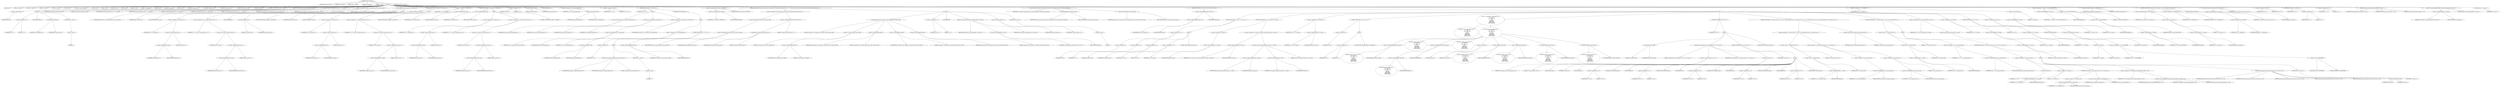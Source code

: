 digraph hostapd_notif_assoc {  
"1000122" [label = "(METHOD,hostapd_notif_assoc)" ]
"1000123" [label = "(PARAM,hostapd_data *hapd)" ]
"1000124" [label = "(PARAM,const u8 *addr)" ]
"1000125" [label = "(PARAM,const u8 *req_ies)" ]
"1000126" [label = "(PARAM,size_t req_ies_len)" ]
"1000127" [label = "(PARAM,int reassoc)" ]
"1000128" [label = "(BLOCK,,)" ]
"1000129" [label = "(LOCAL,v9: int)" ]
"1000130" [label = "(LOCAL,v10: const u8 *)" ]
"1000131" [label = "(LOCAL,v11: const u8 *)" ]
"1000132" [label = "(LOCAL,v12: sta_info *)" ]
"1000133" [label = "(LOCAL,v13: sta_info *)" ]
"1000134" [label = "(LOCAL,v14: int)" ]
"1000135" [label = "(LOCAL,v15: wpa_state_machine *)" ]
"1000136" [label = "(LOCAL,v16: int)" ]
"1000137" [label = "(LOCAL,v17: int)" ]
"1000138" [label = "(LOCAL,v18: u8 *)" ]
"1000139" [label = "(LOCAL,v19: int)" ]
"1000140" [label = "(LOCAL,v20: u32)" ]
"1000141" [label = "(LOCAL,v21: unsigned int)" ]
"1000142" [label = "(LOCAL,v22: int)" ]
"1000143" [label = "(LOCAL,v23: wpa_event)" ]
"1000144" [label = "(LOCAL,v24: int)" ]
"1000145" [label = "(LOCAL,fmt: unsigned __int8 *)" ]
"1000146" [label = "(LOCAL,fmta: unsigned __int8 *)" ]
"1000147" [label = "(LOCAL,fmtb: unsigned __int8 *)" ]
"1000148" [label = "(LOCAL,elems: ieee802_11_elems)" ]
"1000149" [label = "(LOCAL,buf: u8 [ 1064 ])" ]
"1000150" [label = "(CONTROL_STRUCTURE,if ( !addr ),if ( !addr ))" ]
"1000151" [label = "(<operator>.logicalNot,!addr)" ]
"1000152" [label = "(IDENTIFIER,addr,!addr)" ]
"1000153" [label = "(BLOCK,,)" ]
"1000154" [label = "(<operator>.assignment,v9 = 2)" ]
"1000155" [label = "(IDENTIFIER,v9,v9 = 2)" ]
"1000156" [label = "(LITERAL,2,v9 = 2)" ]
"1000157" [label = "(JUMP_TARGET,LABEL_26)" ]
"1000158" [label = "(wpa_printf,wpa_printf(v9, fmt))" ]
"1000159" [label = "(IDENTIFIER,v9,wpa_printf(v9, fmt))" ]
"1000160" [label = "(IDENTIFIER,fmt,wpa_printf(v9, fmt))" ]
"1000161" [label = "(RETURN,return -1;,return -1;)" ]
"1000162" [label = "(<operator>.minus,-1)" ]
"1000163" [label = "(LITERAL,1,-1)" ]
"1000164" [label = "(random_add_randomness,random_add_randomness(addr, 6u))" ]
"1000165" [label = "(IDENTIFIER,addr,random_add_randomness(addr, 6u))" ]
"1000166" [label = "(LITERAL,6u,random_add_randomness(addr, 6u))" ]
"1000167" [label = "(hostapd_logger,hostapd_logger(hapd, addr, 1u, 2, \"associated\"))" ]
"1000168" [label = "(IDENTIFIER,hapd,hostapd_logger(hapd, addr, 1u, 2, \"associated\"))" ]
"1000169" [label = "(IDENTIFIER,addr,hostapd_logger(hapd, addr, 1u, 2, \"associated\"))" ]
"1000170" [label = "(LITERAL,1u,hostapd_logger(hapd, addr, 1u, 2, \"associated\"))" ]
"1000171" [label = "(LITERAL,2,hostapd_logger(hapd, addr, 1u, 2, \"associated\"))" ]
"1000172" [label = "(LITERAL,\"associated\",hostapd_logger(hapd, addr, 1u, 2, \"associated\"))" ]
"1000173" [label = "(ieee802_11_parse_elems,ieee802_11_parse_elems(req_ies, req_ies_len, &elems, 0))" ]
"1000174" [label = "(IDENTIFIER,req_ies,ieee802_11_parse_elems(req_ies, req_ies_len, &elems, 0))" ]
"1000175" [label = "(IDENTIFIER,req_ies_len,ieee802_11_parse_elems(req_ies, req_ies_len, &elems, 0))" ]
"1000176" [label = "(<operator>.addressOf,&elems)" ]
"1000177" [label = "(IDENTIFIER,elems,ieee802_11_parse_elems(req_ies, req_ies_len, &elems, 0))" ]
"1000178" [label = "(LITERAL,0,ieee802_11_parse_elems(req_ies, req_ies_len, &elems, 0))" ]
"1000179" [label = "(CONTROL_STRUCTURE,if ( elems.wps_ie ),if ( elems.wps_ie ))" ]
"1000180" [label = "(<operator>.fieldAccess,elems.wps_ie)" ]
"1000181" [label = "(IDENTIFIER,elems,if ( elems.wps_ie ))" ]
"1000182" [label = "(FIELD_IDENTIFIER,wps_ie,wps_ie)" ]
"1000183" [label = "(BLOCK,,)" ]
"1000184" [label = "(<operator>.assignment,v10 = elems.wps_ie - 2)" ]
"1000185" [label = "(IDENTIFIER,v10,v10 = elems.wps_ie - 2)" ]
"1000186" [label = "(<operator>.subtraction,elems.wps_ie - 2)" ]
"1000187" [label = "(<operator>.fieldAccess,elems.wps_ie)" ]
"1000188" [label = "(IDENTIFIER,elems,elems.wps_ie - 2)" ]
"1000189" [label = "(FIELD_IDENTIFIER,wps_ie,wps_ie)" ]
"1000190" [label = "(LITERAL,2,elems.wps_ie - 2)" ]
"1000191" [label = "(<operator>.assignment,v11 = (const u8 *)(elems.wps_ie_len + 2))" ]
"1000192" [label = "(IDENTIFIER,v11,v11 = (const u8 *)(elems.wps_ie_len + 2))" ]
"1000193" [label = "(<operator>.cast,(const u8 *)(elems.wps_ie_len + 2))" ]
"1000194" [label = "(UNKNOWN,const u8 *,const u8 *)" ]
"1000195" [label = "(<operator>.addition,elems.wps_ie_len + 2)" ]
"1000196" [label = "(<operator>.fieldAccess,elems.wps_ie_len)" ]
"1000197" [label = "(IDENTIFIER,elems,elems.wps_ie_len + 2)" ]
"1000198" [label = "(FIELD_IDENTIFIER,wps_ie_len,wps_ie_len)" ]
"1000199" [label = "(LITERAL,2,elems.wps_ie_len + 2)" ]
"1000200" [label = "(JUMP_TARGET,LABEL_7)" ]
"1000201" [label = "(wpa_printf,wpa_printf(2, fmta))" ]
"1000202" [label = "(LITERAL,2,wpa_printf(2, fmta))" ]
"1000203" [label = "(IDENTIFIER,fmta,wpa_printf(2, fmta))" ]
"1000204" [label = "(CONTROL_STRUCTURE,goto LABEL_11;,goto LABEL_11;)" ]
"1000205" [label = "(CONTROL_STRUCTURE,if ( elems.rsn_ie ),if ( elems.rsn_ie ))" ]
"1000206" [label = "(<operator>.fieldAccess,elems.rsn_ie)" ]
"1000207" [label = "(IDENTIFIER,elems,if ( elems.rsn_ie ))" ]
"1000208" [label = "(FIELD_IDENTIFIER,rsn_ie,rsn_ie)" ]
"1000209" [label = "(BLOCK,,)" ]
"1000210" [label = "(<operator>.assignment,v10 = elems.rsn_ie - 2)" ]
"1000211" [label = "(IDENTIFIER,v10,v10 = elems.rsn_ie - 2)" ]
"1000212" [label = "(<operator>.subtraction,elems.rsn_ie - 2)" ]
"1000213" [label = "(<operator>.fieldAccess,elems.rsn_ie)" ]
"1000214" [label = "(IDENTIFIER,elems,elems.rsn_ie - 2)" ]
"1000215" [label = "(FIELD_IDENTIFIER,rsn_ie,rsn_ie)" ]
"1000216" [label = "(LITERAL,2,elems.rsn_ie - 2)" ]
"1000217" [label = "(<operator>.assignment,v11 = (const u8 *)(elems.rsn_ie_len + 2))" ]
"1000218" [label = "(IDENTIFIER,v11,v11 = (const u8 *)(elems.rsn_ie_len + 2))" ]
"1000219" [label = "(<operator>.cast,(const u8 *)(elems.rsn_ie_len + 2))" ]
"1000220" [label = "(UNKNOWN,const u8 *,const u8 *)" ]
"1000221" [label = "(<operator>.addition,elems.rsn_ie_len + 2)" ]
"1000222" [label = "(<operator>.fieldAccess,elems.rsn_ie_len)" ]
"1000223" [label = "(IDENTIFIER,elems,elems.rsn_ie_len + 2)" ]
"1000224" [label = "(FIELD_IDENTIFIER,rsn_ie_len,rsn_ie_len)" ]
"1000225" [label = "(LITERAL,2,elems.rsn_ie_len + 2)" ]
"1000226" [label = "(CONTROL_STRUCTURE,goto LABEL_7;,goto LABEL_7;)" ]
"1000227" [label = "(<operator>.assignment,v11 = elems.wpa_ie)" ]
"1000228" [label = "(IDENTIFIER,v11,v11 = elems.wpa_ie)" ]
"1000229" [label = "(<operator>.fieldAccess,elems.wpa_ie)" ]
"1000230" [label = "(IDENTIFIER,elems,v11 = elems.wpa_ie)" ]
"1000231" [label = "(FIELD_IDENTIFIER,wpa_ie,wpa_ie)" ]
"1000232" [label = "(CONTROL_STRUCTURE,if ( elems.wpa_ie ),if ( elems.wpa_ie ))" ]
"1000233" [label = "(<operator>.fieldAccess,elems.wpa_ie)" ]
"1000234" [label = "(IDENTIFIER,elems,if ( elems.wpa_ie ))" ]
"1000235" [label = "(FIELD_IDENTIFIER,wpa_ie,wpa_ie)" ]
"1000236" [label = "(BLOCK,,)" ]
"1000237" [label = "(<operator>.assignment,v10 = elems.wpa_ie - 2)" ]
"1000238" [label = "(IDENTIFIER,v10,v10 = elems.wpa_ie - 2)" ]
"1000239" [label = "(<operator>.subtraction,elems.wpa_ie - 2)" ]
"1000240" [label = "(<operator>.fieldAccess,elems.wpa_ie)" ]
"1000241" [label = "(IDENTIFIER,elems,elems.wpa_ie - 2)" ]
"1000242" [label = "(FIELD_IDENTIFIER,wpa_ie,wpa_ie)" ]
"1000243" [label = "(LITERAL,2,elems.wpa_ie - 2)" ]
"1000244" [label = "(<operator>.assignment,v11 = (const u8 *)(elems.wpa_ie_len + 2))" ]
"1000245" [label = "(IDENTIFIER,v11,v11 = (const u8 *)(elems.wpa_ie_len + 2))" ]
"1000246" [label = "(<operator>.cast,(const u8 *)(elems.wpa_ie_len + 2))" ]
"1000247" [label = "(UNKNOWN,const u8 *,const u8 *)" ]
"1000248" [label = "(<operator>.addition,elems.wpa_ie_len + 2)" ]
"1000249" [label = "(<operator>.fieldAccess,elems.wpa_ie_len)" ]
"1000250" [label = "(IDENTIFIER,elems,elems.wpa_ie_len + 2)" ]
"1000251" [label = "(FIELD_IDENTIFIER,wpa_ie_len,wpa_ie_len)" ]
"1000252" [label = "(LITERAL,2,elems.wpa_ie_len + 2)" ]
"1000253" [label = "(CONTROL_STRUCTURE,goto LABEL_7;,goto LABEL_7;)" ]
"1000254" [label = "(<operator>.assignment,v10 = 0)" ]
"1000255" [label = "(IDENTIFIER,v10,v10 = 0)" ]
"1000256" [label = "(LITERAL,0,v10 = 0)" ]
"1000257" [label = "(wpa_printf,wpa_printf(2, fmta))" ]
"1000258" [label = "(LITERAL,2,wpa_printf(2, fmta))" ]
"1000259" [label = "(IDENTIFIER,fmta,wpa_printf(2, fmta))" ]
"1000260" [label = "(JUMP_TARGET,LABEL_11)" ]
"1000261" [label = "(<operator>.assignment,v12 = ap_get_sta(hapd, addr))" ]
"1000262" [label = "(IDENTIFIER,v12,v12 = ap_get_sta(hapd, addr))" ]
"1000263" [label = "(ap_get_sta,ap_get_sta(hapd, addr))" ]
"1000264" [label = "(IDENTIFIER,hapd,ap_get_sta(hapd, addr))" ]
"1000265" [label = "(IDENTIFIER,addr,ap_get_sta(hapd, addr))" ]
"1000266" [label = "(<operator>.assignment,v13 = v12)" ]
"1000267" [label = "(IDENTIFIER,v13,v13 = v12)" ]
"1000268" [label = "(IDENTIFIER,v12,v13 = v12)" ]
"1000269" [label = "(CONTROL_STRUCTURE,if ( v12 ),if ( v12 ))" ]
"1000270" [label = "(IDENTIFIER,v12,if ( v12 ))" ]
"1000271" [label = "(BLOCK,,)" ]
"1000272" [label = "(ap_sta_no_session_timeout,ap_sta_no_session_timeout(hapd, v12))" ]
"1000273" [label = "(IDENTIFIER,hapd,ap_sta_no_session_timeout(hapd, v12))" ]
"1000274" [label = "(IDENTIFIER,v12,ap_sta_no_session_timeout(hapd, v12))" ]
"1000275" [label = "(accounting_sta_stop,accounting_sta_stop(hapd, v13))" ]
"1000276" [label = "(IDENTIFIER,hapd,accounting_sta_stop(hapd, v13))" ]
"1000277" [label = "(IDENTIFIER,v13,accounting_sta_stop(hapd, v13))" ]
"1000278" [label = "(<operator>.assignment,v13->timeout_next = STA_NULLFUNC)" ]
"1000279" [label = "(<operator>.indirectFieldAccess,v13->timeout_next)" ]
"1000280" [label = "(IDENTIFIER,v13,v13->timeout_next = STA_NULLFUNC)" ]
"1000281" [label = "(FIELD_IDENTIFIER,timeout_next,timeout_next)" ]
"1000282" [label = "(IDENTIFIER,STA_NULLFUNC,v13->timeout_next = STA_NULLFUNC)" ]
"1000283" [label = "(CONTROL_STRUCTURE,else,else)" ]
"1000284" [label = "(BLOCK,,)" ]
"1000285" [label = "(<operator>.assignment,v13 = ap_sta_add(hapd, addr))" ]
"1000286" [label = "(IDENTIFIER,v13,v13 = ap_sta_add(hapd, addr))" ]
"1000287" [label = "(ap_sta_add,ap_sta_add(hapd, addr))" ]
"1000288" [label = "(IDENTIFIER,hapd,ap_sta_add(hapd, addr))" ]
"1000289" [label = "(IDENTIFIER,addr,ap_sta_add(hapd, addr))" ]
"1000290" [label = "(CONTROL_STRUCTURE,if ( !v13 ),if ( !v13 ))" ]
"1000291" [label = "(<operator>.logicalNot,!v13)" ]
"1000292" [label = "(IDENTIFIER,v13,!v13)" ]
"1000293" [label = "(BLOCK,,)" ]
"1000294" [label = "(hostapd_drv_sta_disassoc,hostapd_drv_sta_disassoc(hapd, addr, 5))" ]
"1000295" [label = "(IDENTIFIER,hapd,hostapd_drv_sta_disassoc(hapd, addr, 5))" ]
"1000296" [label = "(IDENTIFIER,addr,hostapd_drv_sta_disassoc(hapd, addr, 5))" ]
"1000297" [label = "(LITERAL,5,hostapd_drv_sta_disassoc(hapd, addr, 5))" ]
"1000298" [label = "(RETURN,return -1;,return -1;)" ]
"1000299" [label = "(<operator>.minus,-1)" ]
"1000300" [label = "(LITERAL,1,-1)" ]
"1000301" [label = "(<operators>.assignmentAnd,v13->flags &= 0xFFFECFFF)" ]
"1000302" [label = "(<operator>.indirectFieldAccess,v13->flags)" ]
"1000303" [label = "(IDENTIFIER,v13,v13->flags &= 0xFFFECFFF)" ]
"1000304" [label = "(FIELD_IDENTIFIER,flags,flags)" ]
"1000305" [label = "(LITERAL,0xFFFECFFF,v13->flags &= 0xFFFECFFF)" ]
"1000306" [label = "(CONTROL_STRUCTURE,if ( !hapd->iface->drv_max_acl_mac_addrs && hostapd_check_acl(hapd, addr, 0) != 1 ),if ( !hapd->iface->drv_max_acl_mac_addrs && hostapd_check_acl(hapd, addr, 0) != 1 ))" ]
"1000307" [label = "(<operator>.logicalAnd,!hapd->iface->drv_max_acl_mac_addrs && hostapd_check_acl(hapd, addr, 0) != 1)" ]
"1000308" [label = "(<operator>.logicalNot,!hapd->iface->drv_max_acl_mac_addrs)" ]
"1000309" [label = "(<operator>.indirectFieldAccess,hapd->iface->drv_max_acl_mac_addrs)" ]
"1000310" [label = "(<operator>.indirectFieldAccess,hapd->iface)" ]
"1000311" [label = "(IDENTIFIER,hapd,!hapd->iface->drv_max_acl_mac_addrs)" ]
"1000312" [label = "(FIELD_IDENTIFIER,iface,iface)" ]
"1000313" [label = "(FIELD_IDENTIFIER,drv_max_acl_mac_addrs,drv_max_acl_mac_addrs)" ]
"1000314" [label = "(<operator>.notEquals,hostapd_check_acl(hapd, addr, 0) != 1)" ]
"1000315" [label = "(hostapd_check_acl,hostapd_check_acl(hapd, addr, 0))" ]
"1000316" [label = "(IDENTIFIER,hapd,hostapd_check_acl(hapd, addr, 0))" ]
"1000317" [label = "(IDENTIFIER,addr,hostapd_check_acl(hapd, addr, 0))" ]
"1000318" [label = "(LITERAL,0,hostapd_check_acl(hapd, addr, 0))" ]
"1000319" [label = "(LITERAL,1,hostapd_check_acl(hapd, addr, 0) != 1)" ]
"1000320" [label = "(BLOCK,,)" ]
"1000321" [label = "(wpa_printf,wpa_printf(3, (const unsigned __int8 *)addr[2], addr[3], addr[4], addr[5]))" ]
"1000322" [label = "(LITERAL,3,wpa_printf(3, (const unsigned __int8 *)addr[2], addr[3], addr[4], addr[5]))" ]
"1000323" [label = "(<operator>.cast,(const unsigned __int8 *)addr[2])" ]
"1000324" [label = "(UNKNOWN,const unsigned __int8 *,const unsigned __int8 *)" ]
"1000325" [label = "(<operator>.indirectIndexAccess,addr[2])" ]
"1000326" [label = "(IDENTIFIER,addr,(const unsigned __int8 *)addr[2])" ]
"1000327" [label = "(LITERAL,2,(const unsigned __int8 *)addr[2])" ]
"1000328" [label = "(<operator>.indirectIndexAccess,addr[3])" ]
"1000329" [label = "(IDENTIFIER,addr,wpa_printf(3, (const unsigned __int8 *)addr[2], addr[3], addr[4], addr[5]))" ]
"1000330" [label = "(LITERAL,3,wpa_printf(3, (const unsigned __int8 *)addr[2], addr[3], addr[4], addr[5]))" ]
"1000331" [label = "(<operator>.indirectIndexAccess,addr[4])" ]
"1000332" [label = "(IDENTIFIER,addr,wpa_printf(3, (const unsigned __int8 *)addr[2], addr[3], addr[4], addr[5]))" ]
"1000333" [label = "(LITERAL,4,wpa_printf(3, (const unsigned __int8 *)addr[2], addr[3], addr[4], addr[5]))" ]
"1000334" [label = "(<operator>.indirectIndexAccess,addr[5])" ]
"1000335" [label = "(IDENTIFIER,addr,wpa_printf(3, (const unsigned __int8 *)addr[2], addr[3], addr[4], addr[5]))" ]
"1000336" [label = "(LITERAL,5,wpa_printf(3, (const unsigned __int8 *)addr[2], addr[3], addr[4], addr[5]))" ]
"1000337" [label = "(<operator>.assignment,v14 = 1)" ]
"1000338" [label = "(IDENTIFIER,v14,v14 = 1)" ]
"1000339" [label = "(LITERAL,1,v14 = 1)" ]
"1000340" [label = "(JUMP_TARGET,fail)" ]
"1000341" [label = "(hostapd_drv_sta_disassoc,hostapd_drv_sta_disassoc(hapd, v13->addr, v14))" ]
"1000342" [label = "(IDENTIFIER,hapd,hostapd_drv_sta_disassoc(hapd, v13->addr, v14))" ]
"1000343" [label = "(<operator>.indirectFieldAccess,v13->addr)" ]
"1000344" [label = "(IDENTIFIER,v13,hostapd_drv_sta_disassoc(hapd, v13->addr, v14))" ]
"1000345" [label = "(FIELD_IDENTIFIER,addr,addr)" ]
"1000346" [label = "(IDENTIFIER,v14,hostapd_drv_sta_disassoc(hapd, v13->addr, v14))" ]
"1000347" [label = "(ap_free_sta,ap_free_sta(hapd, v13))" ]
"1000348" [label = "(IDENTIFIER,hapd,ap_free_sta(hapd, v13))" ]
"1000349" [label = "(IDENTIFIER,v13,ap_free_sta(hapd, v13))" ]
"1000350" [label = "(RETURN,return -1;,return -1;)" ]
"1000351" [label = "(<operator>.minus,-1)" ]
"1000352" [label = "(LITERAL,1,-1)" ]
"1000353" [label = "(ap_copy_sta_supp_op_classes,ap_copy_sta_supp_op_classes(v13, elems.supp_op_classes, elems.supp_op_classes_len))" ]
"1000354" [label = "(IDENTIFIER,v13,ap_copy_sta_supp_op_classes(v13, elems.supp_op_classes, elems.supp_op_classes_len))" ]
"1000355" [label = "(<operator>.fieldAccess,elems.supp_op_classes)" ]
"1000356" [label = "(IDENTIFIER,elems,ap_copy_sta_supp_op_classes(v13, elems.supp_op_classes, elems.supp_op_classes_len))" ]
"1000357" [label = "(FIELD_IDENTIFIER,supp_op_classes,supp_op_classes)" ]
"1000358" [label = "(<operator>.fieldAccess,elems.supp_op_classes_len)" ]
"1000359" [label = "(IDENTIFIER,elems,ap_copy_sta_supp_op_classes(v13, elems.supp_op_classes, elems.supp_op_classes_len))" ]
"1000360" [label = "(FIELD_IDENTIFIER,supp_op_classes_len,supp_op_classes_len)" ]
"1000361" [label = "(CONTROL_STRUCTURE,if ( hapd->conf->wpa ),if ( hapd->conf->wpa ))" ]
"1000362" [label = "(<operator>.indirectFieldAccess,hapd->conf->wpa)" ]
"1000363" [label = "(<operator>.indirectFieldAccess,hapd->conf)" ]
"1000364" [label = "(IDENTIFIER,hapd,if ( hapd->conf->wpa ))" ]
"1000365" [label = "(FIELD_IDENTIFIER,conf,conf)" ]
"1000366" [label = "(FIELD_IDENTIFIER,wpa,wpa)" ]
"1000367" [label = "(BLOCK,,)" ]
"1000368" [label = "(CONTROL_STRUCTURE,if ( !v10 || !v11 ),if ( !v10 || !v11 ))" ]
"1000369" [label = "(<operator>.logicalOr,!v10 || !v11)" ]
"1000370" [label = "(<operator>.logicalNot,!v10)" ]
"1000371" [label = "(IDENTIFIER,v10,!v10)" ]
"1000372" [label = "(<operator>.logicalNot,!v11)" ]
"1000373" [label = "(IDENTIFIER,v11,!v11)" ]
"1000374" [label = "(BLOCK,,)" ]
"1000375" [label = "(wpa_printf,wpa_printf(2, fmt))" ]
"1000376" [label = "(LITERAL,2,wpa_printf(2, fmt))" ]
"1000377" [label = "(IDENTIFIER,fmt,wpa_printf(2, fmt))" ]
"1000378" [label = "(<operator>.assignment,v14 = 13)" ]
"1000379" [label = "(IDENTIFIER,v14,v14 = 13)" ]
"1000380" [label = "(LITERAL,13,v14 = 13)" ]
"1000381" [label = "(CONTROL_STRUCTURE,goto fail;,goto fail;)" ]
"1000382" [label = "(CONTROL_STRUCTURE,if ( !v13->wpa_sm ),if ( !v13->wpa_sm ))" ]
"1000383" [label = "(<operator>.logicalNot,!v13->wpa_sm)" ]
"1000384" [label = "(<operator>.indirectFieldAccess,v13->wpa_sm)" ]
"1000385" [label = "(IDENTIFIER,v13,!v13->wpa_sm)" ]
"1000386" [label = "(FIELD_IDENTIFIER,wpa_sm,wpa_sm)" ]
"1000387" [label = "(<operator>.assignment,v13->wpa_sm = wpa_auth_sta_init(hapd->wpa_auth, v13->addr, 0))" ]
"1000388" [label = "(<operator>.indirectFieldAccess,v13->wpa_sm)" ]
"1000389" [label = "(IDENTIFIER,v13,v13->wpa_sm = wpa_auth_sta_init(hapd->wpa_auth, v13->addr, 0))" ]
"1000390" [label = "(FIELD_IDENTIFIER,wpa_sm,wpa_sm)" ]
"1000391" [label = "(wpa_auth_sta_init,wpa_auth_sta_init(hapd->wpa_auth, v13->addr, 0))" ]
"1000392" [label = "(<operator>.indirectFieldAccess,hapd->wpa_auth)" ]
"1000393" [label = "(IDENTIFIER,hapd,wpa_auth_sta_init(hapd->wpa_auth, v13->addr, 0))" ]
"1000394" [label = "(FIELD_IDENTIFIER,wpa_auth,wpa_auth)" ]
"1000395" [label = "(<operator>.indirectFieldAccess,v13->addr)" ]
"1000396" [label = "(IDENTIFIER,v13,wpa_auth_sta_init(hapd->wpa_auth, v13->addr, 0))" ]
"1000397" [label = "(FIELD_IDENTIFIER,addr,addr)" ]
"1000398" [label = "(LITERAL,0,wpa_auth_sta_init(hapd->wpa_auth, v13->addr, 0))" ]
"1000399" [label = "(<operator>.assignment,v15 = v13->wpa_sm)" ]
"1000400" [label = "(IDENTIFIER,v15,v15 = v13->wpa_sm)" ]
"1000401" [label = "(<operator>.indirectFieldAccess,v13->wpa_sm)" ]
"1000402" [label = "(IDENTIFIER,v13,v15 = v13->wpa_sm)" ]
"1000403" [label = "(FIELD_IDENTIFIER,wpa_sm,wpa_sm)" ]
"1000404" [label = "(CONTROL_STRUCTURE,if ( !v15 ),if ( !v15 ))" ]
"1000405" [label = "(<operator>.logicalNot,!v15)" ]
"1000406" [label = "(IDENTIFIER,v15,!v15)" ]
"1000407" [label = "(BLOCK,,)" ]
"1000408" [label = "(<operator>.assignment,v9 = 5)" ]
"1000409" [label = "(IDENTIFIER,v9,v9 = 5)" ]
"1000410" [label = "(LITERAL,5,v9 = 5)" ]
"1000411" [label = "(CONTROL_STRUCTURE,goto LABEL_26;,goto LABEL_26;)" ]
"1000412" [label = "(<operator>.assignment,v16 = wpa_validate_wpa_ie(\n            hapd->wpa_auth,\n            v15,\n            hapd->iface->freq,\n            v10,\n            (size_t)v11,\n            elems.mdie,\n            elems.mdie_len,\n            elems.owe_dh,\n            elems.owe_dh_len))" ]
"1000413" [label = "(IDENTIFIER,v16,v16 = wpa_validate_wpa_ie(\n            hapd->wpa_auth,\n            v15,\n            hapd->iface->freq,\n            v10,\n            (size_t)v11,\n            elems.mdie,\n            elems.mdie_len,\n            elems.owe_dh,\n            elems.owe_dh_len))" ]
"1000414" [label = "(wpa_validate_wpa_ie,wpa_validate_wpa_ie(\n            hapd->wpa_auth,\n            v15,\n            hapd->iface->freq,\n            v10,\n            (size_t)v11,\n            elems.mdie,\n            elems.mdie_len,\n            elems.owe_dh,\n            elems.owe_dh_len))" ]
"1000415" [label = "(<operator>.indirectFieldAccess,hapd->wpa_auth)" ]
"1000416" [label = "(IDENTIFIER,hapd,wpa_validate_wpa_ie(\n            hapd->wpa_auth,\n            v15,\n            hapd->iface->freq,\n            v10,\n            (size_t)v11,\n            elems.mdie,\n            elems.mdie_len,\n            elems.owe_dh,\n            elems.owe_dh_len))" ]
"1000417" [label = "(FIELD_IDENTIFIER,wpa_auth,wpa_auth)" ]
"1000418" [label = "(IDENTIFIER,v15,wpa_validate_wpa_ie(\n            hapd->wpa_auth,\n            v15,\n            hapd->iface->freq,\n            v10,\n            (size_t)v11,\n            elems.mdie,\n            elems.mdie_len,\n            elems.owe_dh,\n            elems.owe_dh_len))" ]
"1000419" [label = "(<operator>.indirectFieldAccess,hapd->iface->freq)" ]
"1000420" [label = "(<operator>.indirectFieldAccess,hapd->iface)" ]
"1000421" [label = "(IDENTIFIER,hapd,wpa_validate_wpa_ie(\n            hapd->wpa_auth,\n            v15,\n            hapd->iface->freq,\n            v10,\n            (size_t)v11,\n            elems.mdie,\n            elems.mdie_len,\n            elems.owe_dh,\n            elems.owe_dh_len))" ]
"1000422" [label = "(FIELD_IDENTIFIER,iface,iface)" ]
"1000423" [label = "(FIELD_IDENTIFIER,freq,freq)" ]
"1000424" [label = "(IDENTIFIER,v10,wpa_validate_wpa_ie(\n            hapd->wpa_auth,\n            v15,\n            hapd->iface->freq,\n            v10,\n            (size_t)v11,\n            elems.mdie,\n            elems.mdie_len,\n            elems.owe_dh,\n            elems.owe_dh_len))" ]
"1000425" [label = "(<operator>.cast,(size_t)v11)" ]
"1000426" [label = "(UNKNOWN,size_t,size_t)" ]
"1000427" [label = "(IDENTIFIER,v11,(size_t)v11)" ]
"1000428" [label = "(<operator>.fieldAccess,elems.mdie)" ]
"1000429" [label = "(IDENTIFIER,elems,wpa_validate_wpa_ie(\n            hapd->wpa_auth,\n            v15,\n            hapd->iface->freq,\n            v10,\n            (size_t)v11,\n            elems.mdie,\n            elems.mdie_len,\n            elems.owe_dh,\n            elems.owe_dh_len))" ]
"1000430" [label = "(FIELD_IDENTIFIER,mdie,mdie)" ]
"1000431" [label = "(<operator>.fieldAccess,elems.mdie_len)" ]
"1000432" [label = "(IDENTIFIER,elems,wpa_validate_wpa_ie(\n            hapd->wpa_auth,\n            v15,\n            hapd->iface->freq,\n            v10,\n            (size_t)v11,\n            elems.mdie,\n            elems.mdie_len,\n            elems.owe_dh,\n            elems.owe_dh_len))" ]
"1000433" [label = "(FIELD_IDENTIFIER,mdie_len,mdie_len)" ]
"1000434" [label = "(<operator>.fieldAccess,elems.owe_dh)" ]
"1000435" [label = "(IDENTIFIER,elems,wpa_validate_wpa_ie(\n            hapd->wpa_auth,\n            v15,\n            hapd->iface->freq,\n            v10,\n            (size_t)v11,\n            elems.mdie,\n            elems.mdie_len,\n            elems.owe_dh,\n            elems.owe_dh_len))" ]
"1000436" [label = "(FIELD_IDENTIFIER,owe_dh,owe_dh)" ]
"1000437" [label = "(<operator>.fieldAccess,elems.owe_dh_len)" ]
"1000438" [label = "(IDENTIFIER,elems,wpa_validate_wpa_ie(\n            hapd->wpa_auth,\n            v15,\n            hapd->iface->freq,\n            v10,\n            (size_t)v11,\n            elems.mdie,\n            elems.mdie_len,\n            elems.owe_dh,\n            elems.owe_dh_len))" ]
"1000439" [label = "(FIELD_IDENTIFIER,owe_dh_len,owe_dh_len)" ]
"1000440" [label = "(CONTROL_STRUCTURE,if ( v16 ),if ( v16 ))" ]
"1000441" [label = "(IDENTIFIER,v16,if ( v16 ))" ]
"1000442" [label = "(BLOCK,,)" ]
"1000443" [label = "(wpa_printf,wpa_printf(2, fmtb))" ]
"1000444" [label = "(LITERAL,2,wpa_printf(2, fmtb))" ]
"1000445" [label = "(IDENTIFIER,fmtb,wpa_printf(2, fmtb))" ]
"1000446" [label = "(wpa_hexdump,wpa_hexdump(2, (const unsigned __int8 *)\"IE\", v10, (size_t)v11))" ]
"1000447" [label = "(LITERAL,2,wpa_hexdump(2, (const unsigned __int8 *)\"IE\", v10, (size_t)v11))" ]
"1000448" [label = "(<operator>.cast,(const unsigned __int8 *)\"IE\")" ]
"1000449" [label = "(UNKNOWN,const unsigned __int8 *,const unsigned __int8 *)" ]
"1000450" [label = "(LITERAL,\"IE\",(const unsigned __int8 *)\"IE\")" ]
"1000451" [label = "(IDENTIFIER,v10,wpa_hexdump(2, (const unsigned __int8 *)\"IE\", v10, (size_t)v11))" ]
"1000452" [label = "(<operator>.cast,(size_t)v11)" ]
"1000453" [label = "(UNKNOWN,size_t,size_t)" ]
"1000454" [label = "(IDENTIFIER,v11,(size_t)v11)" ]
"1000455" [label = "(CONTROL_STRUCTURE,switch ( v16 ),switch ( v16 ))" ]
"1000456" [label = "(IDENTIFIER,v16,switch ( v16 ))" ]
"1000457" [label = "(BLOCK,,)" ]
"1000458" [label = "(JUMP_TARGET,case 2)" ]
"1000459" [label = "(<operator>.assignment,v14 = 18)" ]
"1000460" [label = "(IDENTIFIER,v14,v14 = 18)" ]
"1000461" [label = "(LITERAL,18,v14 = 18)" ]
"1000462" [label = "(CONTROL_STRUCTURE,break;,break;)" ]
"1000463" [label = "(JUMP_TARGET,case 3)" ]
"1000464" [label = "(<operator>.assignment,v14 = 19)" ]
"1000465" [label = "(IDENTIFIER,v14,v14 = 19)" ]
"1000466" [label = "(LITERAL,19,v14 = 19)" ]
"1000467" [label = "(CONTROL_STRUCTURE,break;,break;)" ]
"1000468" [label = "(JUMP_TARGET,case 4)" ]
"1000469" [label = "(<operator>.assignment,v14 = 20)" ]
"1000470" [label = "(IDENTIFIER,v14,v14 = 20)" ]
"1000471" [label = "(LITERAL,20,v14 = 20)" ]
"1000472" [label = "(CONTROL_STRUCTURE,break;,break;)" ]
"1000473" [label = "(JUMP_TARGET,case 8)" ]
"1000474" [label = "(<operator>.assignment,v14 = 24)" ]
"1000475" [label = "(IDENTIFIER,v14,v14 = 24)" ]
"1000476" [label = "(LITERAL,24,v14 = 24)" ]
"1000477" [label = "(CONTROL_STRUCTURE,break;,break;)" ]
"1000478" [label = "(JUMP_TARGET,default)" ]
"1000479" [label = "(<operator>.assignment,v14 = 13)" ]
"1000480" [label = "(IDENTIFIER,v14,v14 = 13)" ]
"1000481" [label = "(LITERAL,13,v14 = 13)" ]
"1000482" [label = "(CONTROL_STRUCTURE,break;,break;)" ]
"1000483" [label = "(CONTROL_STRUCTURE,goto fail;,goto fail;)" ]
"1000484" [label = "(CONTROL_STRUCTURE,if ( (~v13->flags & 0x402) == 0 && !v13->sa_query_timed_out && v13->sa_query_count > 0 ),if ( (~v13->flags & 0x402) == 0 && !v13->sa_query_timed_out && v13->sa_query_count > 0 ))" ]
"1000485" [label = "(<operator>.logicalAnd,(~v13->flags & 0x402) == 0 && !v13->sa_query_timed_out && v13->sa_query_count > 0)" ]
"1000486" [label = "(<operator>.equals,(~v13->flags & 0x402) == 0)" ]
"1000487" [label = "(<operator>.and,~v13->flags & 0x402)" ]
"1000488" [label = "(<operator>.indirectFieldAccess,~v13->flags)" ]
"1000489" [label = "(IDENTIFIER,~v13,~v13->flags & 0x402)" ]
"1000490" [label = "(FIELD_IDENTIFIER,flags,flags)" ]
"1000491" [label = "(LITERAL,0x402,~v13->flags & 0x402)" ]
"1000492" [label = "(LITERAL,0,(~v13->flags & 0x402) == 0)" ]
"1000493" [label = "(<operator>.logicalAnd,!v13->sa_query_timed_out && v13->sa_query_count > 0)" ]
"1000494" [label = "(<operator>.logicalNot,!v13->sa_query_timed_out)" ]
"1000495" [label = "(<operator>.indirectFieldAccess,v13->sa_query_timed_out)" ]
"1000496" [label = "(IDENTIFIER,v13,!v13->sa_query_timed_out)" ]
"1000497" [label = "(FIELD_IDENTIFIER,sa_query_timed_out,sa_query_timed_out)" ]
"1000498" [label = "(<operator>.greaterThan,v13->sa_query_count > 0)" ]
"1000499" [label = "(<operator>.indirectFieldAccess,v13->sa_query_count)" ]
"1000500" [label = "(IDENTIFIER,v13,v13->sa_query_count > 0)" ]
"1000501" [label = "(FIELD_IDENTIFIER,sa_query_count,sa_query_count)" ]
"1000502" [label = "(LITERAL,0,v13->sa_query_count > 0)" ]
"1000503" [label = "(ap_check_sa_query_timeout,ap_check_sa_query_timeout(hapd, v13))" ]
"1000504" [label = "(IDENTIFIER,hapd,ap_check_sa_query_timeout(hapd, v13))" ]
"1000505" [label = "(IDENTIFIER,v13,ap_check_sa_query_timeout(hapd, v13))" ]
"1000506" [label = "(CONTROL_STRUCTURE,if ( (~v13->flags & 0x402) == 0 ),if ( (~v13->flags & 0x402) == 0 ))" ]
"1000507" [label = "(<operator>.equals,(~v13->flags & 0x402) == 0)" ]
"1000508" [label = "(<operator>.and,~v13->flags & 0x402)" ]
"1000509" [label = "(<operator>.indirectFieldAccess,~v13->flags)" ]
"1000510" [label = "(IDENTIFIER,~v13,~v13->flags & 0x402)" ]
"1000511" [label = "(FIELD_IDENTIFIER,flags,flags)" ]
"1000512" [label = "(LITERAL,0x402,~v13->flags & 0x402)" ]
"1000513" [label = "(LITERAL,0,(~v13->flags & 0x402) == 0)" ]
"1000514" [label = "(BLOCK,,)" ]
"1000515" [label = "(<operator>.assignment,v17 = v13->sa_query_timed_out)" ]
"1000516" [label = "(IDENTIFIER,v17,v17 = v13->sa_query_timed_out)" ]
"1000517" [label = "(<operator>.indirectFieldAccess,v13->sa_query_timed_out)" ]
"1000518" [label = "(IDENTIFIER,v13,v17 = v13->sa_query_timed_out)" ]
"1000519" [label = "(FIELD_IDENTIFIER,sa_query_timed_out,sa_query_timed_out)" ]
"1000520" [label = "(CONTROL_STRUCTURE,if ( !v17 && v13->auth_alg != 2 ),if ( !v17 && v13->auth_alg != 2 ))" ]
"1000521" [label = "(<operator>.logicalAnd,!v17 && v13->auth_alg != 2)" ]
"1000522" [label = "(<operator>.logicalNot,!v17)" ]
"1000523" [label = "(IDENTIFIER,v17,!v17)" ]
"1000524" [label = "(<operator>.notEquals,v13->auth_alg != 2)" ]
"1000525" [label = "(<operator>.indirectFieldAccess,v13->auth_alg)" ]
"1000526" [label = "(IDENTIFIER,v13,v13->auth_alg != 2)" ]
"1000527" [label = "(FIELD_IDENTIFIER,auth_alg,auth_alg)" ]
"1000528" [label = "(LITERAL,2,v13->auth_alg != 2)" ]
"1000529" [label = "(BLOCK,,)" ]
"1000530" [label = "(CONTROL_STRUCTURE,if ( !v13->sa_query_count ),if ( !v13->sa_query_count ))" ]
"1000531" [label = "(<operator>.logicalNot,!v13->sa_query_count)" ]
"1000532" [label = "(<operator>.indirectFieldAccess,v13->sa_query_count)" ]
"1000533" [label = "(IDENTIFIER,v13,!v13->sa_query_count)" ]
"1000534" [label = "(FIELD_IDENTIFIER,sa_query_count,sa_query_count)" ]
"1000535" [label = "(ap_sta_start_sa_query,ap_sta_start_sa_query(hapd, v13))" ]
"1000536" [label = "(IDENTIFIER,hapd,ap_sta_start_sa_query(hapd, v13))" ]
"1000537" [label = "(IDENTIFIER,v13,ap_sta_start_sa_query(hapd, v13))" ]
"1000538" [label = "(<operator>.assignment,v18 = hostapd_eid_assoc_comeback_time(hapd, v13, buf))" ]
"1000539" [label = "(IDENTIFIER,v18,v18 = hostapd_eid_assoc_comeback_time(hapd, v13, buf))" ]
"1000540" [label = "(hostapd_eid_assoc_comeback_time,hostapd_eid_assoc_comeback_time(hapd, v13, buf))" ]
"1000541" [label = "(IDENTIFIER,hapd,hostapd_eid_assoc_comeback_time(hapd, v13, buf))" ]
"1000542" [label = "(IDENTIFIER,v13,hostapd_eid_assoc_comeback_time(hapd, v13, buf))" ]
"1000543" [label = "(IDENTIFIER,buf,hostapd_eid_assoc_comeback_time(hapd, v13, buf))" ]
"1000544" [label = "(hostapd_sta_assoc,hostapd_sta_assoc(hapd, addr, reassoc, 0x1Eu, buf, v18 - buf))" ]
"1000545" [label = "(IDENTIFIER,hapd,hostapd_sta_assoc(hapd, addr, reassoc, 0x1Eu, buf, v18 - buf))" ]
"1000546" [label = "(IDENTIFIER,addr,hostapd_sta_assoc(hapd, addr, reassoc, 0x1Eu, buf, v18 - buf))" ]
"1000547" [label = "(IDENTIFIER,reassoc,hostapd_sta_assoc(hapd, addr, reassoc, 0x1Eu, buf, v18 - buf))" ]
"1000548" [label = "(LITERAL,0x1Eu,hostapd_sta_assoc(hapd, addr, reassoc, 0x1Eu, buf, v18 - buf))" ]
"1000549" [label = "(IDENTIFIER,buf,hostapd_sta_assoc(hapd, addr, reassoc, 0x1Eu, buf, v18 - buf))" ]
"1000550" [label = "(<operator>.subtraction,v18 - buf)" ]
"1000551" [label = "(IDENTIFIER,v18,v18 - buf)" ]
"1000552" [label = "(IDENTIFIER,buf,v18 - buf)" ]
"1000553" [label = "(RETURN,return v17;,return v17;)" ]
"1000554" [label = "(IDENTIFIER,v17,return v17;)" ]
"1000555" [label = "(<operator>.assignment,v19 = wpa_auth_uses_mfp(v13->wpa_sm))" ]
"1000556" [label = "(IDENTIFIER,v19,v19 = wpa_auth_uses_mfp(v13->wpa_sm))" ]
"1000557" [label = "(wpa_auth_uses_mfp,wpa_auth_uses_mfp(v13->wpa_sm))" ]
"1000558" [label = "(<operator>.indirectFieldAccess,v13->wpa_sm)" ]
"1000559" [label = "(IDENTIFIER,v13,wpa_auth_uses_mfp(v13->wpa_sm))" ]
"1000560" [label = "(FIELD_IDENTIFIER,wpa_sm,wpa_sm)" ]
"1000561" [label = "(<operator>.assignment,v20 = v13->flags)" ]
"1000562" [label = "(IDENTIFIER,v20,v20 = v13->flags)" ]
"1000563" [label = "(<operator>.indirectFieldAccess,v13->flags)" ]
"1000564" [label = "(IDENTIFIER,v13,v20 = v13->flags)" ]
"1000565" [label = "(FIELD_IDENTIFIER,flags,flags)" ]
"1000566" [label = "(CONTROL_STRUCTURE,if ( v19 ),if ( v19 ))" ]
"1000567" [label = "(IDENTIFIER,v19,if ( v19 ))" ]
"1000568" [label = "(<operator>.assignment,v21 = v20 | 0x400)" ]
"1000569" [label = "(IDENTIFIER,v21,v21 = v20 | 0x400)" ]
"1000570" [label = "(<operator>.or,v20 | 0x400)" ]
"1000571" [label = "(IDENTIFIER,v20,v20 | 0x400)" ]
"1000572" [label = "(LITERAL,0x400,v20 | 0x400)" ]
"1000573" [label = "(CONTROL_STRUCTURE,else,else)" ]
"1000574" [label = "(<operator>.assignment,v21 = v20 & 0xFFFFFBFF)" ]
"1000575" [label = "(IDENTIFIER,v21,v21 = v20 & 0xFFFFFBFF)" ]
"1000576" [label = "(<operator>.and,v20 & 0xFFFFFBFF)" ]
"1000577" [label = "(IDENTIFIER,v20,v20 & 0xFFFFFBFF)" ]
"1000578" [label = "(LITERAL,0xFFFFFBFF,v20 & 0xFFFFFBFF)" ]
"1000579" [label = "(<operator>.assignment,v13->flags = v21)" ]
"1000580" [label = "(<operator>.indirectFieldAccess,v13->flags)" ]
"1000581" [label = "(IDENTIFIER,v13,v13->flags = v21)" ]
"1000582" [label = "(FIELD_IDENTIFIER,flags,flags)" ]
"1000583" [label = "(IDENTIFIER,v21,v13->flags = v21)" ]
"1000584" [label = "(<operator>.assignment,v22 = v13->flags & 2)" ]
"1000585" [label = "(IDENTIFIER,v22,v22 = v13->flags & 2)" ]
"1000586" [label = "(<operator>.and,v13->flags & 2)" ]
"1000587" [label = "(<operator>.indirectFieldAccess,v13->flags)" ]
"1000588" [label = "(IDENTIFIER,v13,v13->flags & 2)" ]
"1000589" [label = "(FIELD_IDENTIFIER,flags,flags)" ]
"1000590" [label = "(LITERAL,2,v13->flags & 2)" ]
"1000591" [label = "(<operator>.assignment,v13->flags = v13->flags & 0xFFF7FFFF | 3)" ]
"1000592" [label = "(<operator>.indirectFieldAccess,v13->flags)" ]
"1000593" [label = "(IDENTIFIER,v13,v13->flags = v13->flags & 0xFFF7FFFF | 3)" ]
"1000594" [label = "(FIELD_IDENTIFIER,flags,flags)" ]
"1000595" [label = "(<operator>.or,v13->flags & 0xFFF7FFFF | 3)" ]
"1000596" [label = "(<operator>.and,v13->flags & 0xFFF7FFFF)" ]
"1000597" [label = "(<operator>.indirectFieldAccess,v13->flags)" ]
"1000598" [label = "(IDENTIFIER,v13,v13->flags & 0xFFF7FFFF)" ]
"1000599" [label = "(FIELD_IDENTIFIER,flags,flags)" ]
"1000600" [label = "(LITERAL,0xFFF7FFFF,v13->flags & 0xFFF7FFFF)" ]
"1000601" [label = "(LITERAL,3,v13->flags & 0xFFF7FFFF | 3)" ]
"1000602" [label = "(hostapd_set_sta_flags,hostapd_set_sta_flags(hapd, v13))" ]
"1000603" [label = "(IDENTIFIER,hapd,hostapd_set_sta_flags(hapd, v13))" ]
"1000604" [label = "(IDENTIFIER,v13,hostapd_set_sta_flags(hapd, v13))" ]
"1000605" [label = "(CONTROL_STRUCTURE,if ( reassoc && v13->auth_alg == 2 ),if ( reassoc && v13->auth_alg == 2 ))" ]
"1000606" [label = "(<operator>.logicalAnd,reassoc && v13->auth_alg == 2)" ]
"1000607" [label = "(IDENTIFIER,reassoc,reassoc && v13->auth_alg == 2)" ]
"1000608" [label = "(<operator>.equals,v13->auth_alg == 2)" ]
"1000609" [label = "(<operator>.indirectFieldAccess,v13->auth_alg)" ]
"1000610" [label = "(IDENTIFIER,v13,v13->auth_alg == 2)" ]
"1000611" [label = "(FIELD_IDENTIFIER,auth_alg,auth_alg)" ]
"1000612" [label = "(LITERAL,2,v13->auth_alg == 2)" ]
"1000613" [label = "(<operator>.assignment,v23 = WPA_ASSOC_FT)" ]
"1000614" [label = "(IDENTIFIER,v23,v23 = WPA_ASSOC_FT)" ]
"1000615" [label = "(IDENTIFIER,WPA_ASSOC_FT,v23 = WPA_ASSOC_FT)" ]
"1000616" [label = "(CONTROL_STRUCTURE,else,else)" ]
"1000617" [label = "(<operator>.assignment,v23 = WPA_ASSOC)" ]
"1000618" [label = "(IDENTIFIER,v23,v23 = WPA_ASSOC)" ]
"1000619" [label = "(IDENTIFIER,WPA_ASSOC,v23 = WPA_ASSOC)" ]
"1000620" [label = "(wpa_auth_sm_event,wpa_auth_sm_event(v13->wpa_sm, v23))" ]
"1000621" [label = "(<operator>.indirectFieldAccess,v13->wpa_sm)" ]
"1000622" [label = "(IDENTIFIER,v13,wpa_auth_sm_event(v13->wpa_sm, v23))" ]
"1000623" [label = "(FIELD_IDENTIFIER,wpa_sm,wpa_sm)" ]
"1000624" [label = "(IDENTIFIER,v23,wpa_auth_sm_event(v13->wpa_sm, v23))" ]
"1000625" [label = "(<operator>.assignment,v24 = v22)" ]
"1000626" [label = "(IDENTIFIER,v24,v24 = v22)" ]
"1000627" [label = "(IDENTIFIER,v22,v24 = v22)" ]
"1000628" [label = "(CONTROL_STRUCTURE,if ( v22 ),if ( v22 ))" ]
"1000629" [label = "(IDENTIFIER,v22,if ( v22 ))" ]
"1000630" [label = "(<operator>.assignment,v24 = 1)" ]
"1000631" [label = "(IDENTIFIER,v24,v24 = 1)" ]
"1000632" [label = "(LITERAL,1,v24 = 1)" ]
"1000633" [label = "(<operator>.assignment,v17 = 0)" ]
"1000634" [label = "(IDENTIFIER,v17,v17 = 0)" ]
"1000635" [label = "(LITERAL,0,v17 = 0)" ]
"1000636" [label = "(hostapd_new_assoc_sta,hostapd_new_assoc_sta(hapd, v13, v24))" ]
"1000637" [label = "(IDENTIFIER,hapd,hostapd_new_assoc_sta(hapd, v13, v24))" ]
"1000638" [label = "(IDENTIFIER,v13,hostapd_new_assoc_sta(hapd, v13, v24))" ]
"1000639" [label = "(IDENTIFIER,v24,hostapd_new_assoc_sta(hapd, v13, v24))" ]
"1000640" [label = "(ieee802_1x_notify_port_enabled,ieee802_1x_notify_port_enabled(v13->eapol_sm, 1))" ]
"1000641" [label = "(<operator>.indirectFieldAccess,v13->eapol_sm)" ]
"1000642" [label = "(IDENTIFIER,v13,ieee802_1x_notify_port_enabled(v13->eapol_sm, 1))" ]
"1000643" [label = "(FIELD_IDENTIFIER,eapol_sm,eapol_sm)" ]
"1000644" [label = "(LITERAL,1,ieee802_1x_notify_port_enabled(v13->eapol_sm, 1))" ]
"1000645" [label = "(RETURN,return v17;,return v17;)" ]
"1000646" [label = "(IDENTIFIER,v17,return v17;)" ]
"1000647" [label = "(METHOD_RETURN,int __fastcall)" ]
  "1000122" -> "1000123" 
  "1000122" -> "1000124" 
  "1000122" -> "1000125" 
  "1000122" -> "1000126" 
  "1000122" -> "1000127" 
  "1000122" -> "1000128" 
  "1000122" -> "1000647" 
  "1000128" -> "1000129" 
  "1000128" -> "1000130" 
  "1000128" -> "1000131" 
  "1000128" -> "1000132" 
  "1000128" -> "1000133" 
  "1000128" -> "1000134" 
  "1000128" -> "1000135" 
  "1000128" -> "1000136" 
  "1000128" -> "1000137" 
  "1000128" -> "1000138" 
  "1000128" -> "1000139" 
  "1000128" -> "1000140" 
  "1000128" -> "1000141" 
  "1000128" -> "1000142" 
  "1000128" -> "1000143" 
  "1000128" -> "1000144" 
  "1000128" -> "1000145" 
  "1000128" -> "1000146" 
  "1000128" -> "1000147" 
  "1000128" -> "1000148" 
  "1000128" -> "1000149" 
  "1000128" -> "1000150" 
  "1000128" -> "1000164" 
  "1000128" -> "1000167" 
  "1000128" -> "1000173" 
  "1000128" -> "1000179" 
  "1000128" -> "1000205" 
  "1000128" -> "1000227" 
  "1000128" -> "1000232" 
  "1000128" -> "1000254" 
  "1000128" -> "1000257" 
  "1000128" -> "1000260" 
  "1000128" -> "1000261" 
  "1000128" -> "1000266" 
  "1000128" -> "1000269" 
  "1000128" -> "1000301" 
  "1000128" -> "1000306" 
  "1000128" -> "1000353" 
  "1000128" -> "1000361" 
  "1000128" -> "1000584" 
  "1000128" -> "1000591" 
  "1000128" -> "1000602" 
  "1000128" -> "1000605" 
  "1000128" -> "1000620" 
  "1000128" -> "1000625" 
  "1000128" -> "1000628" 
  "1000128" -> "1000633" 
  "1000128" -> "1000636" 
  "1000128" -> "1000640" 
  "1000128" -> "1000645" 
  "1000150" -> "1000151" 
  "1000150" -> "1000153" 
  "1000151" -> "1000152" 
  "1000153" -> "1000154" 
  "1000153" -> "1000157" 
  "1000153" -> "1000158" 
  "1000153" -> "1000161" 
  "1000154" -> "1000155" 
  "1000154" -> "1000156" 
  "1000158" -> "1000159" 
  "1000158" -> "1000160" 
  "1000161" -> "1000162" 
  "1000162" -> "1000163" 
  "1000164" -> "1000165" 
  "1000164" -> "1000166" 
  "1000167" -> "1000168" 
  "1000167" -> "1000169" 
  "1000167" -> "1000170" 
  "1000167" -> "1000171" 
  "1000167" -> "1000172" 
  "1000173" -> "1000174" 
  "1000173" -> "1000175" 
  "1000173" -> "1000176" 
  "1000173" -> "1000178" 
  "1000176" -> "1000177" 
  "1000179" -> "1000180" 
  "1000179" -> "1000183" 
  "1000180" -> "1000181" 
  "1000180" -> "1000182" 
  "1000183" -> "1000184" 
  "1000183" -> "1000191" 
  "1000183" -> "1000200" 
  "1000183" -> "1000201" 
  "1000183" -> "1000204" 
  "1000184" -> "1000185" 
  "1000184" -> "1000186" 
  "1000186" -> "1000187" 
  "1000186" -> "1000190" 
  "1000187" -> "1000188" 
  "1000187" -> "1000189" 
  "1000191" -> "1000192" 
  "1000191" -> "1000193" 
  "1000193" -> "1000194" 
  "1000193" -> "1000195" 
  "1000195" -> "1000196" 
  "1000195" -> "1000199" 
  "1000196" -> "1000197" 
  "1000196" -> "1000198" 
  "1000201" -> "1000202" 
  "1000201" -> "1000203" 
  "1000205" -> "1000206" 
  "1000205" -> "1000209" 
  "1000206" -> "1000207" 
  "1000206" -> "1000208" 
  "1000209" -> "1000210" 
  "1000209" -> "1000217" 
  "1000209" -> "1000226" 
  "1000210" -> "1000211" 
  "1000210" -> "1000212" 
  "1000212" -> "1000213" 
  "1000212" -> "1000216" 
  "1000213" -> "1000214" 
  "1000213" -> "1000215" 
  "1000217" -> "1000218" 
  "1000217" -> "1000219" 
  "1000219" -> "1000220" 
  "1000219" -> "1000221" 
  "1000221" -> "1000222" 
  "1000221" -> "1000225" 
  "1000222" -> "1000223" 
  "1000222" -> "1000224" 
  "1000227" -> "1000228" 
  "1000227" -> "1000229" 
  "1000229" -> "1000230" 
  "1000229" -> "1000231" 
  "1000232" -> "1000233" 
  "1000232" -> "1000236" 
  "1000233" -> "1000234" 
  "1000233" -> "1000235" 
  "1000236" -> "1000237" 
  "1000236" -> "1000244" 
  "1000236" -> "1000253" 
  "1000237" -> "1000238" 
  "1000237" -> "1000239" 
  "1000239" -> "1000240" 
  "1000239" -> "1000243" 
  "1000240" -> "1000241" 
  "1000240" -> "1000242" 
  "1000244" -> "1000245" 
  "1000244" -> "1000246" 
  "1000246" -> "1000247" 
  "1000246" -> "1000248" 
  "1000248" -> "1000249" 
  "1000248" -> "1000252" 
  "1000249" -> "1000250" 
  "1000249" -> "1000251" 
  "1000254" -> "1000255" 
  "1000254" -> "1000256" 
  "1000257" -> "1000258" 
  "1000257" -> "1000259" 
  "1000261" -> "1000262" 
  "1000261" -> "1000263" 
  "1000263" -> "1000264" 
  "1000263" -> "1000265" 
  "1000266" -> "1000267" 
  "1000266" -> "1000268" 
  "1000269" -> "1000270" 
  "1000269" -> "1000271" 
  "1000269" -> "1000283" 
  "1000271" -> "1000272" 
  "1000271" -> "1000275" 
  "1000271" -> "1000278" 
  "1000272" -> "1000273" 
  "1000272" -> "1000274" 
  "1000275" -> "1000276" 
  "1000275" -> "1000277" 
  "1000278" -> "1000279" 
  "1000278" -> "1000282" 
  "1000279" -> "1000280" 
  "1000279" -> "1000281" 
  "1000283" -> "1000284" 
  "1000284" -> "1000285" 
  "1000284" -> "1000290" 
  "1000285" -> "1000286" 
  "1000285" -> "1000287" 
  "1000287" -> "1000288" 
  "1000287" -> "1000289" 
  "1000290" -> "1000291" 
  "1000290" -> "1000293" 
  "1000291" -> "1000292" 
  "1000293" -> "1000294" 
  "1000293" -> "1000298" 
  "1000294" -> "1000295" 
  "1000294" -> "1000296" 
  "1000294" -> "1000297" 
  "1000298" -> "1000299" 
  "1000299" -> "1000300" 
  "1000301" -> "1000302" 
  "1000301" -> "1000305" 
  "1000302" -> "1000303" 
  "1000302" -> "1000304" 
  "1000306" -> "1000307" 
  "1000306" -> "1000320" 
  "1000307" -> "1000308" 
  "1000307" -> "1000314" 
  "1000308" -> "1000309" 
  "1000309" -> "1000310" 
  "1000309" -> "1000313" 
  "1000310" -> "1000311" 
  "1000310" -> "1000312" 
  "1000314" -> "1000315" 
  "1000314" -> "1000319" 
  "1000315" -> "1000316" 
  "1000315" -> "1000317" 
  "1000315" -> "1000318" 
  "1000320" -> "1000321" 
  "1000320" -> "1000337" 
  "1000320" -> "1000340" 
  "1000320" -> "1000341" 
  "1000320" -> "1000347" 
  "1000320" -> "1000350" 
  "1000321" -> "1000322" 
  "1000321" -> "1000323" 
  "1000321" -> "1000328" 
  "1000321" -> "1000331" 
  "1000321" -> "1000334" 
  "1000323" -> "1000324" 
  "1000323" -> "1000325" 
  "1000325" -> "1000326" 
  "1000325" -> "1000327" 
  "1000328" -> "1000329" 
  "1000328" -> "1000330" 
  "1000331" -> "1000332" 
  "1000331" -> "1000333" 
  "1000334" -> "1000335" 
  "1000334" -> "1000336" 
  "1000337" -> "1000338" 
  "1000337" -> "1000339" 
  "1000341" -> "1000342" 
  "1000341" -> "1000343" 
  "1000341" -> "1000346" 
  "1000343" -> "1000344" 
  "1000343" -> "1000345" 
  "1000347" -> "1000348" 
  "1000347" -> "1000349" 
  "1000350" -> "1000351" 
  "1000351" -> "1000352" 
  "1000353" -> "1000354" 
  "1000353" -> "1000355" 
  "1000353" -> "1000358" 
  "1000355" -> "1000356" 
  "1000355" -> "1000357" 
  "1000358" -> "1000359" 
  "1000358" -> "1000360" 
  "1000361" -> "1000362" 
  "1000361" -> "1000367" 
  "1000362" -> "1000363" 
  "1000362" -> "1000366" 
  "1000363" -> "1000364" 
  "1000363" -> "1000365" 
  "1000367" -> "1000368" 
  "1000367" -> "1000382" 
  "1000367" -> "1000399" 
  "1000367" -> "1000404" 
  "1000367" -> "1000412" 
  "1000367" -> "1000440" 
  "1000367" -> "1000484" 
  "1000367" -> "1000506" 
  "1000367" -> "1000555" 
  "1000367" -> "1000561" 
  "1000367" -> "1000566" 
  "1000367" -> "1000579" 
  "1000368" -> "1000369" 
  "1000368" -> "1000374" 
  "1000369" -> "1000370" 
  "1000369" -> "1000372" 
  "1000370" -> "1000371" 
  "1000372" -> "1000373" 
  "1000374" -> "1000375" 
  "1000374" -> "1000378" 
  "1000374" -> "1000381" 
  "1000375" -> "1000376" 
  "1000375" -> "1000377" 
  "1000378" -> "1000379" 
  "1000378" -> "1000380" 
  "1000382" -> "1000383" 
  "1000382" -> "1000387" 
  "1000383" -> "1000384" 
  "1000384" -> "1000385" 
  "1000384" -> "1000386" 
  "1000387" -> "1000388" 
  "1000387" -> "1000391" 
  "1000388" -> "1000389" 
  "1000388" -> "1000390" 
  "1000391" -> "1000392" 
  "1000391" -> "1000395" 
  "1000391" -> "1000398" 
  "1000392" -> "1000393" 
  "1000392" -> "1000394" 
  "1000395" -> "1000396" 
  "1000395" -> "1000397" 
  "1000399" -> "1000400" 
  "1000399" -> "1000401" 
  "1000401" -> "1000402" 
  "1000401" -> "1000403" 
  "1000404" -> "1000405" 
  "1000404" -> "1000407" 
  "1000405" -> "1000406" 
  "1000407" -> "1000408" 
  "1000407" -> "1000411" 
  "1000408" -> "1000409" 
  "1000408" -> "1000410" 
  "1000412" -> "1000413" 
  "1000412" -> "1000414" 
  "1000414" -> "1000415" 
  "1000414" -> "1000418" 
  "1000414" -> "1000419" 
  "1000414" -> "1000424" 
  "1000414" -> "1000425" 
  "1000414" -> "1000428" 
  "1000414" -> "1000431" 
  "1000414" -> "1000434" 
  "1000414" -> "1000437" 
  "1000415" -> "1000416" 
  "1000415" -> "1000417" 
  "1000419" -> "1000420" 
  "1000419" -> "1000423" 
  "1000420" -> "1000421" 
  "1000420" -> "1000422" 
  "1000425" -> "1000426" 
  "1000425" -> "1000427" 
  "1000428" -> "1000429" 
  "1000428" -> "1000430" 
  "1000431" -> "1000432" 
  "1000431" -> "1000433" 
  "1000434" -> "1000435" 
  "1000434" -> "1000436" 
  "1000437" -> "1000438" 
  "1000437" -> "1000439" 
  "1000440" -> "1000441" 
  "1000440" -> "1000442" 
  "1000442" -> "1000443" 
  "1000442" -> "1000446" 
  "1000442" -> "1000455" 
  "1000442" -> "1000483" 
  "1000443" -> "1000444" 
  "1000443" -> "1000445" 
  "1000446" -> "1000447" 
  "1000446" -> "1000448" 
  "1000446" -> "1000451" 
  "1000446" -> "1000452" 
  "1000448" -> "1000449" 
  "1000448" -> "1000450" 
  "1000452" -> "1000453" 
  "1000452" -> "1000454" 
  "1000455" -> "1000456" 
  "1000455" -> "1000457" 
  "1000457" -> "1000458" 
  "1000457" -> "1000459" 
  "1000457" -> "1000462" 
  "1000457" -> "1000463" 
  "1000457" -> "1000464" 
  "1000457" -> "1000467" 
  "1000457" -> "1000468" 
  "1000457" -> "1000469" 
  "1000457" -> "1000472" 
  "1000457" -> "1000473" 
  "1000457" -> "1000474" 
  "1000457" -> "1000477" 
  "1000457" -> "1000478" 
  "1000457" -> "1000479" 
  "1000457" -> "1000482" 
  "1000459" -> "1000460" 
  "1000459" -> "1000461" 
  "1000464" -> "1000465" 
  "1000464" -> "1000466" 
  "1000469" -> "1000470" 
  "1000469" -> "1000471" 
  "1000474" -> "1000475" 
  "1000474" -> "1000476" 
  "1000479" -> "1000480" 
  "1000479" -> "1000481" 
  "1000484" -> "1000485" 
  "1000484" -> "1000503" 
  "1000485" -> "1000486" 
  "1000485" -> "1000493" 
  "1000486" -> "1000487" 
  "1000486" -> "1000492" 
  "1000487" -> "1000488" 
  "1000487" -> "1000491" 
  "1000488" -> "1000489" 
  "1000488" -> "1000490" 
  "1000493" -> "1000494" 
  "1000493" -> "1000498" 
  "1000494" -> "1000495" 
  "1000495" -> "1000496" 
  "1000495" -> "1000497" 
  "1000498" -> "1000499" 
  "1000498" -> "1000502" 
  "1000499" -> "1000500" 
  "1000499" -> "1000501" 
  "1000503" -> "1000504" 
  "1000503" -> "1000505" 
  "1000506" -> "1000507" 
  "1000506" -> "1000514" 
  "1000507" -> "1000508" 
  "1000507" -> "1000513" 
  "1000508" -> "1000509" 
  "1000508" -> "1000512" 
  "1000509" -> "1000510" 
  "1000509" -> "1000511" 
  "1000514" -> "1000515" 
  "1000514" -> "1000520" 
  "1000515" -> "1000516" 
  "1000515" -> "1000517" 
  "1000517" -> "1000518" 
  "1000517" -> "1000519" 
  "1000520" -> "1000521" 
  "1000520" -> "1000529" 
  "1000521" -> "1000522" 
  "1000521" -> "1000524" 
  "1000522" -> "1000523" 
  "1000524" -> "1000525" 
  "1000524" -> "1000528" 
  "1000525" -> "1000526" 
  "1000525" -> "1000527" 
  "1000529" -> "1000530" 
  "1000529" -> "1000538" 
  "1000529" -> "1000544" 
  "1000529" -> "1000553" 
  "1000530" -> "1000531" 
  "1000530" -> "1000535" 
  "1000531" -> "1000532" 
  "1000532" -> "1000533" 
  "1000532" -> "1000534" 
  "1000535" -> "1000536" 
  "1000535" -> "1000537" 
  "1000538" -> "1000539" 
  "1000538" -> "1000540" 
  "1000540" -> "1000541" 
  "1000540" -> "1000542" 
  "1000540" -> "1000543" 
  "1000544" -> "1000545" 
  "1000544" -> "1000546" 
  "1000544" -> "1000547" 
  "1000544" -> "1000548" 
  "1000544" -> "1000549" 
  "1000544" -> "1000550" 
  "1000550" -> "1000551" 
  "1000550" -> "1000552" 
  "1000553" -> "1000554" 
  "1000555" -> "1000556" 
  "1000555" -> "1000557" 
  "1000557" -> "1000558" 
  "1000558" -> "1000559" 
  "1000558" -> "1000560" 
  "1000561" -> "1000562" 
  "1000561" -> "1000563" 
  "1000563" -> "1000564" 
  "1000563" -> "1000565" 
  "1000566" -> "1000567" 
  "1000566" -> "1000568" 
  "1000566" -> "1000573" 
  "1000568" -> "1000569" 
  "1000568" -> "1000570" 
  "1000570" -> "1000571" 
  "1000570" -> "1000572" 
  "1000573" -> "1000574" 
  "1000574" -> "1000575" 
  "1000574" -> "1000576" 
  "1000576" -> "1000577" 
  "1000576" -> "1000578" 
  "1000579" -> "1000580" 
  "1000579" -> "1000583" 
  "1000580" -> "1000581" 
  "1000580" -> "1000582" 
  "1000584" -> "1000585" 
  "1000584" -> "1000586" 
  "1000586" -> "1000587" 
  "1000586" -> "1000590" 
  "1000587" -> "1000588" 
  "1000587" -> "1000589" 
  "1000591" -> "1000592" 
  "1000591" -> "1000595" 
  "1000592" -> "1000593" 
  "1000592" -> "1000594" 
  "1000595" -> "1000596" 
  "1000595" -> "1000601" 
  "1000596" -> "1000597" 
  "1000596" -> "1000600" 
  "1000597" -> "1000598" 
  "1000597" -> "1000599" 
  "1000602" -> "1000603" 
  "1000602" -> "1000604" 
  "1000605" -> "1000606" 
  "1000605" -> "1000613" 
  "1000605" -> "1000616" 
  "1000606" -> "1000607" 
  "1000606" -> "1000608" 
  "1000608" -> "1000609" 
  "1000608" -> "1000612" 
  "1000609" -> "1000610" 
  "1000609" -> "1000611" 
  "1000613" -> "1000614" 
  "1000613" -> "1000615" 
  "1000616" -> "1000617" 
  "1000617" -> "1000618" 
  "1000617" -> "1000619" 
  "1000620" -> "1000621" 
  "1000620" -> "1000624" 
  "1000621" -> "1000622" 
  "1000621" -> "1000623" 
  "1000625" -> "1000626" 
  "1000625" -> "1000627" 
  "1000628" -> "1000629" 
  "1000628" -> "1000630" 
  "1000630" -> "1000631" 
  "1000630" -> "1000632" 
  "1000633" -> "1000634" 
  "1000633" -> "1000635" 
  "1000636" -> "1000637" 
  "1000636" -> "1000638" 
  "1000636" -> "1000639" 
  "1000640" -> "1000641" 
  "1000640" -> "1000644" 
  "1000641" -> "1000642" 
  "1000641" -> "1000643" 
  "1000645" -> "1000646" 
}
